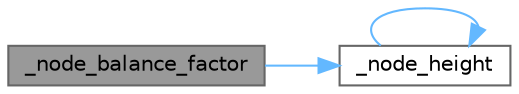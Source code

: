 digraph "_node_balance_factor"
{
 // INTERACTIVE_SVG=YES
 // LATEX_PDF_SIZE
  bgcolor="transparent";
  edge [fontname=Helvetica,fontsize=10,labelfontname=Helvetica,labelfontsize=10];
  node [fontname=Helvetica,fontsize=10,shape=box,height=0.2,width=0.4];
  rankdir="LR";
  Node1 [id="Node000001",label="_node_balance_factor",height=0.2,width=0.4,color="gray40", fillcolor="grey60", style="filled", fontcolor="black",tooltip=" "];
  Node1 -> Node2 [id="edge1_Node000001_Node000002",color="steelblue1",style="solid",tooltip=" "];
  Node2 [id="Node000002",label="_node_height",height=0.2,width=0.4,color="grey40", fillcolor="white", style="filled",URL="$avltree_8c.html#a9c2fe9f761b42a5763b0a54960407fdb",tooltip=" "];
  Node2 -> Node2 [id="edge2_Node000002_Node000002",color="steelblue1",style="solid",tooltip=" "];
}
